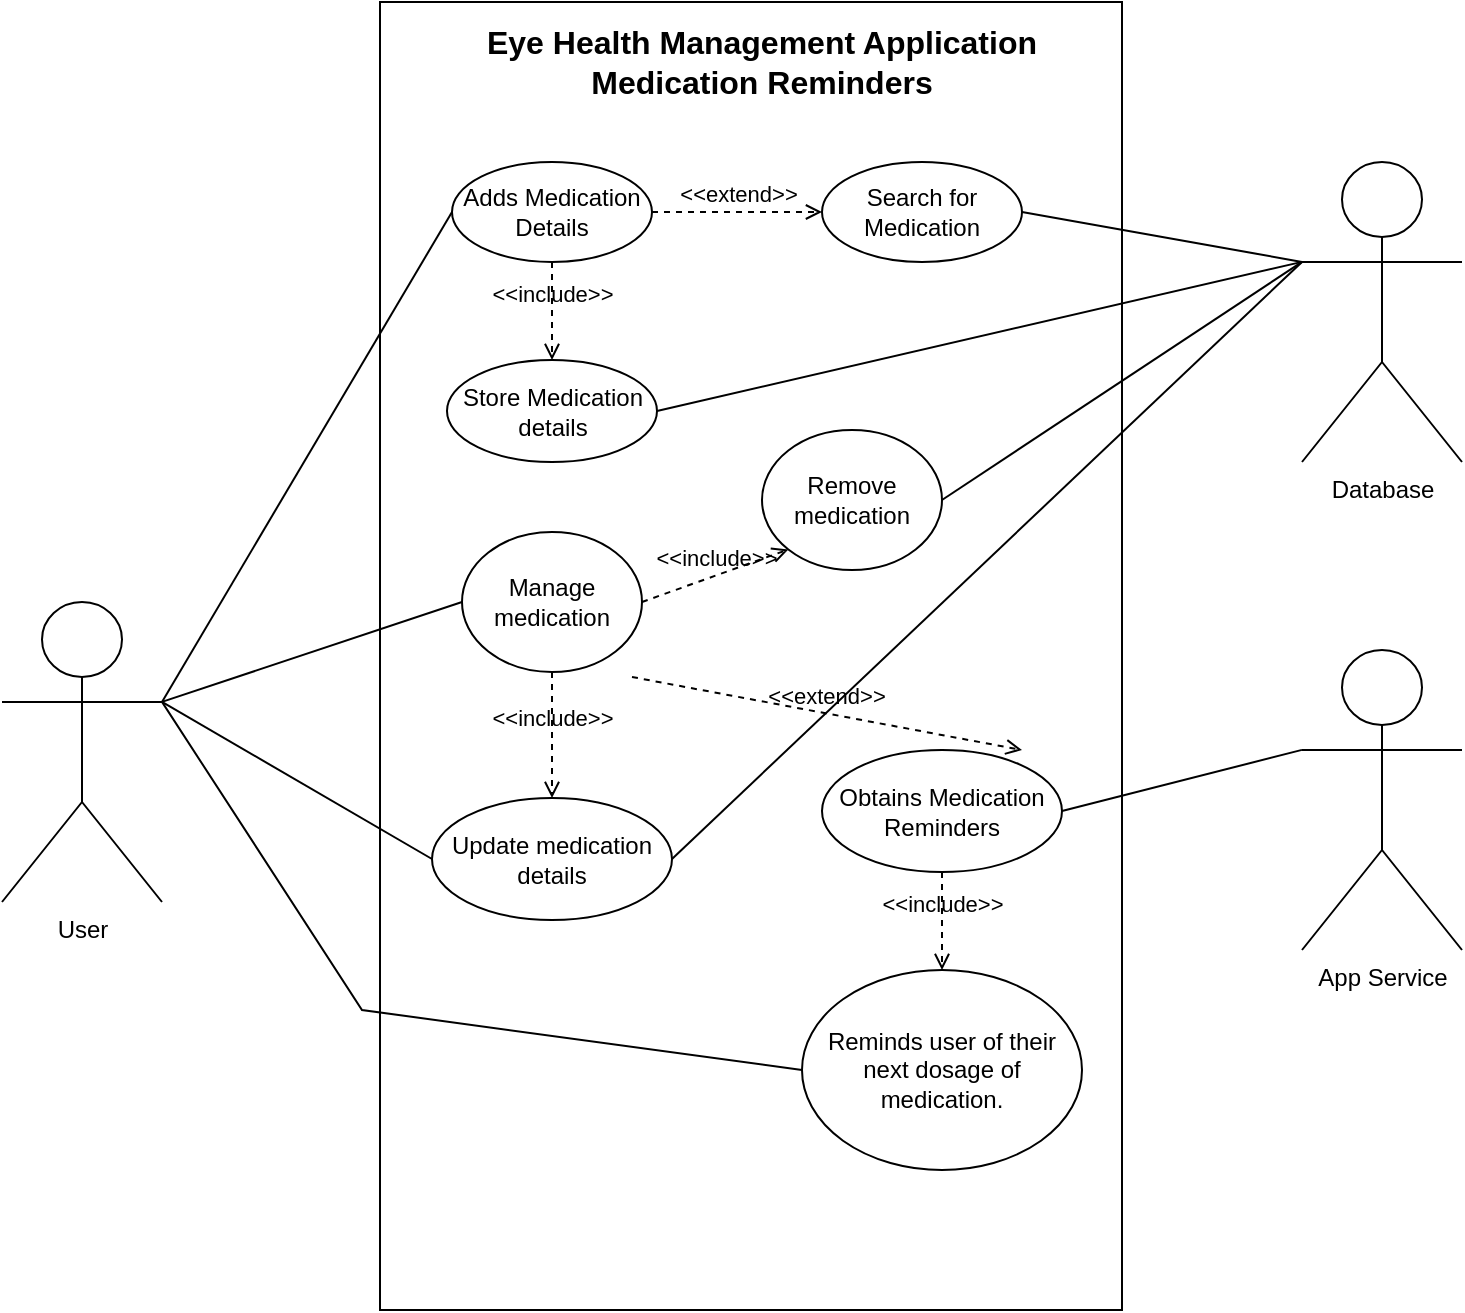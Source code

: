 <mxfile version="22.1.2" type="device">
  <diagram name="Page-1" id="cdRQ526Jkao1qlJUCw19">
    <mxGraphModel dx="1364" dy="843" grid="1" gridSize="10" guides="1" tooltips="1" connect="1" arrows="1" fold="1" page="1" pageScale="1" pageWidth="827" pageHeight="1169" math="0" shadow="0">
      <root>
        <mxCell id="0" />
        <mxCell id="1" parent="0" />
        <mxCell id="4VQpeNJrzAtvyB_kZWIC-1" value="User" style="shape=umlActor;verticalLabelPosition=bottom;verticalAlign=top;html=1;outlineConnect=0;" parent="1" vertex="1">
          <mxGeometry x="50" y="426" width="80" height="150" as="geometry" />
        </mxCell>
        <mxCell id="4VQpeNJrzAtvyB_kZWIC-5" value="" style="rounded=0;whiteSpace=wrap;html=1;" parent="1" vertex="1">
          <mxGeometry x="239" y="126" width="371" height="654" as="geometry" />
        </mxCell>
        <mxCell id="4VQpeNJrzAtvyB_kZWIC-6" value="&lt;font style=&quot;font-size: 16px;&quot;&gt;&lt;b&gt;Eye Health Management Application Medication Reminders&lt;br&gt;&lt;/b&gt;&lt;/font&gt;" style="text;html=1;strokeColor=none;fillColor=none;align=center;verticalAlign=middle;whiteSpace=wrap;rounded=0;" parent="1" vertex="1">
          <mxGeometry x="290" y="136" width="280" height="40" as="geometry" />
        </mxCell>
        <mxCell id="BrQOBhn-TSS67xyMG39H-13" value="Adds Medication Details" style="ellipse;whiteSpace=wrap;html=1;" parent="1" vertex="1">
          <mxGeometry x="275" y="206" width="100" height="50" as="geometry" />
        </mxCell>
        <mxCell id="BrQOBhn-TSS67xyMG39H-14" value="Store Medication details" style="ellipse;whiteSpace=wrap;html=1;" parent="1" vertex="1">
          <mxGeometry x="272.5" y="305" width="105" height="51" as="geometry" />
        </mxCell>
        <mxCell id="BrQOBhn-TSS67xyMG39H-16" value="Manage medication" style="ellipse;whiteSpace=wrap;html=1;" parent="1" vertex="1">
          <mxGeometry x="280" y="391" width="90" height="70" as="geometry" />
        </mxCell>
        <mxCell id="BrQOBhn-TSS67xyMG39H-21" value="&amp;lt;&amp;lt;include&amp;gt;&amp;gt;" style="html=1;verticalAlign=bottom;labelBackgroundColor=none;endArrow=open;endFill=0;dashed=1;rounded=0;exitX=0.5;exitY=1;exitDx=0;exitDy=0;" parent="1" source="BrQOBhn-TSS67xyMG39H-13" target="BrQOBhn-TSS67xyMG39H-14" edge="1">
          <mxGeometry width="160" relative="1" as="geometry">
            <mxPoint x="305" y="221" as="sourcePoint" />
            <mxPoint x="465" y="221" as="targetPoint" />
          </mxGeometry>
        </mxCell>
        <mxCell id="BrQOBhn-TSS67xyMG39H-26" value="" style="endArrow=none;html=1;rounded=0;exitX=1;exitY=0.333;exitDx=0;exitDy=0;exitPerimeter=0;entryX=0;entryY=0.5;entryDx=0;entryDy=0;" parent="1" source="4VQpeNJrzAtvyB_kZWIC-1" target="BrQOBhn-TSS67xyMG39H-13" edge="1">
          <mxGeometry width="50" height="50" relative="1" as="geometry">
            <mxPoint x="200" y="606" as="sourcePoint" />
            <mxPoint x="250" y="556" as="targetPoint" />
          </mxGeometry>
        </mxCell>
        <mxCell id="BrQOBhn-TSS67xyMG39H-27" value="Database" style="shape=umlActor;verticalLabelPosition=bottom;verticalAlign=top;html=1;outlineConnect=0;" parent="1" vertex="1">
          <mxGeometry x="700" y="206" width="80" height="150" as="geometry" />
        </mxCell>
        <mxCell id="BrQOBhn-TSS67xyMG39H-37" value="" style="endArrow=none;html=1;rounded=0;entryX=1;entryY=0.333;entryDx=0;entryDy=0;entryPerimeter=0;exitX=0;exitY=0.5;exitDx=0;exitDy=0;" parent="1" source="BrQOBhn-TSS67xyMG39H-16" target="4VQpeNJrzAtvyB_kZWIC-1" edge="1">
          <mxGeometry width="50" height="50" relative="1" as="geometry">
            <mxPoint x="140" y="696" as="sourcePoint" />
            <mxPoint x="190" y="646" as="targetPoint" />
          </mxGeometry>
        </mxCell>
        <mxCell id="BrQOBhn-TSS67xyMG39H-43" value="&amp;lt;&amp;lt;extend&amp;gt;&amp;gt;" style="html=1;verticalAlign=bottom;labelBackgroundColor=none;endArrow=open;endFill=0;dashed=1;rounded=0;exitX=1;exitY=0.5;exitDx=0;exitDy=0;entryX=0;entryY=0.5;entryDx=0;entryDy=0;" parent="1" edge="1">
          <mxGeometry width="160" relative="1" as="geometry">
            <mxPoint x="365" y="463.5" as="sourcePoint" />
            <mxPoint x="560" y="500" as="targetPoint" />
          </mxGeometry>
        </mxCell>
        <mxCell id="x4pgxknqC9VuGibqUOyM-1" value="Search for Medication" style="ellipse;whiteSpace=wrap;html=1;" parent="1" vertex="1">
          <mxGeometry x="460" y="206" width="100" height="50" as="geometry" />
        </mxCell>
        <mxCell id="x4pgxknqC9VuGibqUOyM-2" value="&amp;lt;&amp;lt;extend&amp;gt;&amp;gt;" style="html=1;verticalAlign=bottom;labelBackgroundColor=none;endArrow=open;endFill=0;dashed=1;rounded=0;exitX=1;exitY=0.5;exitDx=0;exitDy=0;entryX=0;entryY=0.5;entryDx=0;entryDy=0;" parent="1" source="BrQOBhn-TSS67xyMG39H-13" target="x4pgxknqC9VuGibqUOyM-1" edge="1">
          <mxGeometry width="160" relative="1" as="geometry">
            <mxPoint x="410" y="230" as="sourcePoint" />
            <mxPoint x="570" y="230" as="targetPoint" />
          </mxGeometry>
        </mxCell>
        <mxCell id="x4pgxknqC9VuGibqUOyM-5" value="" style="endArrow=none;html=1;rounded=0;entryX=0;entryY=0.333;entryDx=0;entryDy=0;entryPerimeter=0;exitX=1;exitY=0.5;exitDx=0;exitDy=0;" parent="1" source="BrQOBhn-TSS67xyMG39H-14" target="BrQOBhn-TSS67xyMG39H-27" edge="1">
          <mxGeometry width="50" height="50" relative="1" as="geometry">
            <mxPoint x="550" y="380" as="sourcePoint" />
            <mxPoint x="600" y="330" as="targetPoint" />
          </mxGeometry>
        </mxCell>
        <mxCell id="x4pgxknqC9VuGibqUOyM-6" value="" style="endArrow=none;html=1;rounded=0;exitX=1;exitY=0.5;exitDx=0;exitDy=0;entryX=0;entryY=0.333;entryDx=0;entryDy=0;entryPerimeter=0;" parent="1" source="x4pgxknqC9VuGibqUOyM-1" target="BrQOBhn-TSS67xyMG39H-27" edge="1">
          <mxGeometry width="50" height="50" relative="1" as="geometry">
            <mxPoint x="660" y="310" as="sourcePoint" />
            <mxPoint x="700" y="260" as="targetPoint" />
          </mxGeometry>
        </mxCell>
        <mxCell id="x4pgxknqC9VuGibqUOyM-8" value="Remove medication" style="ellipse;whiteSpace=wrap;html=1;" parent="1" vertex="1">
          <mxGeometry x="430" y="340" width="90" height="70" as="geometry" />
        </mxCell>
        <mxCell id="x4pgxknqC9VuGibqUOyM-9" value="&amp;lt;&amp;lt;include&amp;gt;&amp;gt;" style="html=1;verticalAlign=bottom;labelBackgroundColor=none;endArrow=open;endFill=0;dashed=1;rounded=0;exitX=1;exitY=0.5;exitDx=0;exitDy=0;entryX=0;entryY=1;entryDx=0;entryDy=0;" parent="1" source="BrQOBhn-TSS67xyMG39H-16" target="x4pgxknqC9VuGibqUOyM-8" edge="1">
          <mxGeometry width="160" relative="1" as="geometry">
            <mxPoint x="390" y="510" as="sourcePoint" />
            <mxPoint x="550" y="510" as="targetPoint" />
          </mxGeometry>
        </mxCell>
        <mxCell id="x4pgxknqC9VuGibqUOyM-12" value="" style="endArrow=none;html=1;rounded=0;entryX=0;entryY=0.333;entryDx=0;entryDy=0;entryPerimeter=0;exitX=1;exitY=0.5;exitDx=0;exitDy=0;" parent="1" source="x4pgxknqC9VuGibqUOyM-8" target="BrQOBhn-TSS67xyMG39H-27" edge="1">
          <mxGeometry width="50" height="50" relative="1" as="geometry">
            <mxPoint x="320" y="580" as="sourcePoint" />
            <mxPoint x="690" y="260" as="targetPoint" />
          </mxGeometry>
        </mxCell>
        <mxCell id="x4pgxknqC9VuGibqUOyM-14" value="Update medication details" style="ellipse;whiteSpace=wrap;html=1;" parent="1" vertex="1">
          <mxGeometry x="265" y="524" width="120" height="61" as="geometry" />
        </mxCell>
        <mxCell id="x4pgxknqC9VuGibqUOyM-16" value="" style="endArrow=none;html=1;rounded=0;exitX=1;exitY=0.333;exitDx=0;exitDy=0;exitPerimeter=0;entryX=0;entryY=0.5;entryDx=0;entryDy=0;" parent="1" source="4VQpeNJrzAtvyB_kZWIC-1" target="x4pgxknqC9VuGibqUOyM-14" edge="1">
          <mxGeometry width="50" height="50" relative="1" as="geometry">
            <mxPoint x="190" y="630" as="sourcePoint" />
            <mxPoint x="240" y="580" as="targetPoint" />
          </mxGeometry>
        </mxCell>
        <mxCell id="x4pgxknqC9VuGibqUOyM-17" value="" style="endArrow=none;html=1;rounded=0;entryX=0;entryY=0.333;entryDx=0;entryDy=0;entryPerimeter=0;exitX=1;exitY=0.5;exitDx=0;exitDy=0;" parent="1" source="x4pgxknqC9VuGibqUOyM-14" target="BrQOBhn-TSS67xyMG39H-27" edge="1">
          <mxGeometry width="50" height="50" relative="1" as="geometry">
            <mxPoint x="470" y="590" as="sourcePoint" />
            <mxPoint x="520" y="540" as="targetPoint" />
          </mxGeometry>
        </mxCell>
        <mxCell id="x4pgxknqC9VuGibqUOyM-22" value="&amp;lt;&amp;lt;include&amp;gt;&amp;gt;" style="html=1;verticalAlign=bottom;labelBackgroundColor=none;endArrow=open;endFill=0;dashed=1;rounded=0;exitX=0.5;exitY=1;exitDx=0;exitDy=0;" parent="1" source="BrQOBhn-TSS67xyMG39H-16" target="x4pgxknqC9VuGibqUOyM-14" edge="1">
          <mxGeometry width="160" relative="1" as="geometry">
            <mxPoint x="300" y="500" as="sourcePoint" />
            <mxPoint x="460" y="500" as="targetPoint" />
          </mxGeometry>
        </mxCell>
        <mxCell id="x4pgxknqC9VuGibqUOyM-23" value="App Service" style="shape=umlActor;verticalLabelPosition=bottom;verticalAlign=top;html=1;outlineConnect=0;" parent="1" vertex="1">
          <mxGeometry x="700" y="450" width="80" height="150" as="geometry" />
        </mxCell>
        <mxCell id="x4pgxknqC9VuGibqUOyM-24" value="Obtains Medication Reminders" style="ellipse;whiteSpace=wrap;html=1;" parent="1" vertex="1">
          <mxGeometry x="460" y="500" width="120" height="61" as="geometry" />
        </mxCell>
        <mxCell id="x4pgxknqC9VuGibqUOyM-25" value="" style="endArrow=none;html=1;rounded=0;entryX=0;entryY=0.333;entryDx=0;entryDy=0;entryPerimeter=0;exitX=1;exitY=0.5;exitDx=0;exitDy=0;" parent="1" source="x4pgxknqC9VuGibqUOyM-24" target="x4pgxknqC9VuGibqUOyM-23" edge="1">
          <mxGeometry width="50" height="50" relative="1" as="geometry">
            <mxPoint x="485" y="620" as="sourcePoint" />
            <mxPoint x="535" y="570" as="targetPoint" />
          </mxGeometry>
        </mxCell>
        <mxCell id="x4pgxknqC9VuGibqUOyM-26" value="Reminds user of their next dosage of medication." style="ellipse;whiteSpace=wrap;html=1;" parent="1" vertex="1">
          <mxGeometry x="450" y="610" width="140" height="100" as="geometry" />
        </mxCell>
        <mxCell id="x4pgxknqC9VuGibqUOyM-27" value="&amp;lt;&amp;lt;include&amp;gt;&amp;gt;" style="html=1;verticalAlign=bottom;labelBackgroundColor=none;endArrow=open;endFill=0;dashed=1;rounded=0;exitX=0.5;exitY=1;exitDx=0;exitDy=0;entryX=0.5;entryY=0;entryDx=0;entryDy=0;" parent="1" source="x4pgxknqC9VuGibqUOyM-24" target="x4pgxknqC9VuGibqUOyM-26" edge="1">
          <mxGeometry width="160" relative="1" as="geometry">
            <mxPoint x="430" y="580" as="sourcePoint" />
            <mxPoint x="590" y="580" as="targetPoint" />
          </mxGeometry>
        </mxCell>
        <mxCell id="x4pgxknqC9VuGibqUOyM-28" value="" style="endArrow=none;html=1;rounded=0;entryX=0;entryY=0.5;entryDx=0;entryDy=0;exitX=1;exitY=0.333;exitDx=0;exitDy=0;exitPerimeter=0;" parent="1" source="4VQpeNJrzAtvyB_kZWIC-1" target="x4pgxknqC9VuGibqUOyM-26" edge="1">
          <mxGeometry width="50" height="50" relative="1" as="geometry">
            <mxPoint x="60" y="720" as="sourcePoint" />
            <mxPoint x="110" y="670" as="targetPoint" />
            <Array as="points">
              <mxPoint x="230" y="630" />
            </Array>
          </mxGeometry>
        </mxCell>
      </root>
    </mxGraphModel>
  </diagram>
</mxfile>
